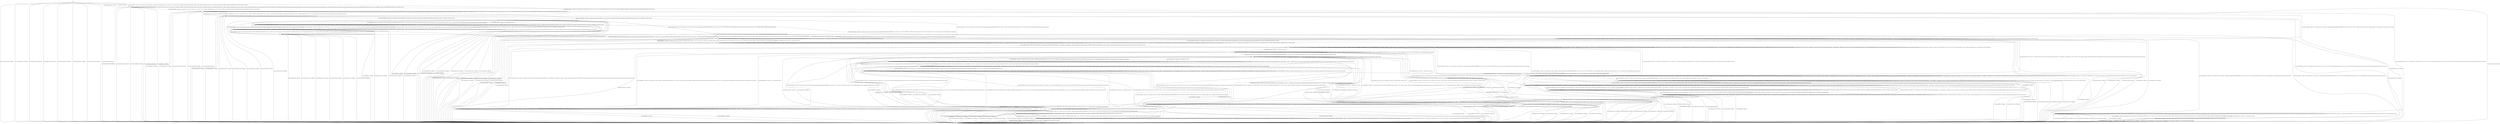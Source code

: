 digraph g {

	s0 [shape="circle" label="s0"];
	s1 [shape="circle" label="s1"];
	s2 [shape="circle" label="s2"];
	s3 [shape="circle" label="s3"];
	s4 [shape="circle" label="s4"];
	s5 [shape="circle" label="s5"];
	s6 [shape="circle" label="s6"];
	s7 [shape="circle" label="s7"];
	s8 [shape="circle" label="s8"];
	s9 [shape="circle" label="s9"];
	s10 [shape="circle" label="s10"];
	s11 [shape="circle" label="s11"];
	s12 [shape="circle" label="s12"];
	s13 [shape="circle" label="s13"];
	s14 [shape="circle" label="s14"];
	s15 [shape="circle" label="s15"];
	s16 [shape="circle" label="s16"];
	s17 [shape="circle" label="s17"];
	s18 [shape="circle" label="s18"];
	s19 [shape="circle" label="s19"];
	s20 [shape="circle" label="s20"];
	s21 [shape="circle" label="s21"];
	s22 [shape="circle" label="s22"];
	s23 [shape="circle" label="s23"];
	s24 [shape="circle" label="s24"];
	s25 [shape="circle" label="s25"];
	s26 [shape="circle" label="s26"];
	s27 [shape="circle" label="s27"];
	s28 [shape="circle" label="s28"];
	s29 [shape="circle" label="s29"];
	s30 [shape="circle" label="s30"];
	s31 [shape="circle" label="s31"];
	s32 [shape="circle" label="s32"];
	s0 -> s2 [label="user1|remote|DeviceControl / NoElement"];
	s0 -> s1 [label="user1|local|AddDevice / Symbol: CLS_0. Operation result: Success. Evidence: 'POST|/appsync/group/dev/manage'; ''error':0,'status':0,'msg':'ok''. Reason: Device management endpoint responses confirm operation success with explicit indicators (status:0, error:0, 'ok' message). Absence of direct 'AddDevice' keywords in payloads doesn't override explicit success markers."];
	s0 -> s2 [label="user1|local|RemoveDevice / NoElement"];
	s0 -> s2 [label="user1|local|DeviceControl / NoElement"];
	s0 -> s3 [label="user1|local|InviteToHome / Symbol: CLS_0. Operation result: Success. Evidence: 'error':0; 'status':0; 'msg':'ok'. Reason: Payload indicators (error:0, status:0, msg:'ok') confirm successful QR code generation at /appsync/group/member/invited/reqqrcode endpoint for invitation request."];
	s0 -> s2 [label="user2|local|DeviceControl / NoElement"];
	s0 -> s2 [label="user2|remote|DeviceControl / NoElement"];
	s0 -> s2 [label="user2|remote|AcceptInvite / NoElement"];
	s0 -> s2 [label="user2|remote|ScanQRCode / NoElement"];
	s0 -> s2 [label="user2|remote|QuitHome / NoElement"];
	s1 -> s1 [label="user1|remote|DeviceControl / Symbol: CLS_-1. Operation result: Success."];
	s1 -> s2 [label="user1|local|AddDevice / NoElement"];
	s1 -> s0 [label="user1|local|RemoveDevice / Symbol: CLS_-1. Operation result: Success."];
	s1 -> s1 [label="user1|local|DeviceControl / Symbol: CLS_0. Operation result: Undetermined. Evidence: 'Bidirectional UDP exchange (2 packets)'; 'pattern analysis'; 'bidirectional UDP flow'; 'UDP payload abstraction (Abs_Len)'. Reason: Bidirectional UDP traffic was observed, but confirmation requires explicit payload indicators of device control success. No status codes, control keywords, or operational context were found in packet contents. Minimal packet exchange (2 packets) provides only connectivity evidence despite bidirectional patterns. While traffic characteristics suggest possible command-response interaction, payloads contain only length markers or abstracted data without error/confirmation semantics, preventing definitive verification of control operation success."];
	s1 -> s11 [label="user1|local|InviteToHome / Symbol: CLS_0. Operation result: Success. Evidence: 'error':0; 'status':0; 'msg':'ok'. Reason: Payload indicators (error:0, status:0, msg:'ok') confirm successful QR code generation at /appsync/group/member/invited/reqqrcode endpoint for invitation request."];
	s1 -> s2 [label="user2|local|DeviceControl / NoElement"];
	s1 -> s2 [label="user2|remote|DeviceControl / NoElement"];
	s1 -> s2 [label="user2|remote|AcceptInvite / NoElement"];
	s1 -> s2 [label="user2|remote|ScanQRCode / NoElement"];
	s1 -> s2 [label="user2|remote|QuitHome / NoElement"];
	s2 -> s2 [label="user1|remote|DeviceControl / NoElement"];
	s2 -> s2 [label="user1|local|AddDevice / NoElement"];
	s2 -> s2 [label="user1|local|RemoveDevice / NoElement"];
	s2 -> s2 [label="user1|local|DeviceControl / NoElement"];
	s2 -> s2 [label="user1|local|InviteToHome / NoElement"];
	s2 -> s2 [label="user2|local|DeviceControl / NoElement"];
	s2 -> s2 [label="user2|remote|DeviceControl / NoElement"];
	s2 -> s2 [label="user2|remote|AcceptInvite / NoElement"];
	s2 -> s2 [label="user2|remote|ScanQRCode / NoElement"];
	s2 -> s2 [label="user2|remote|QuitHome / NoElement"];
	s3 -> s2 [label="user1|remote|DeviceControl / NoElement"];
	s3 -> s11 [label="user1|local|AddDevice / Symbol: CLS_0. Operation result: Success. Evidence: 'POST|/appsync/group/dev/manage'; ''error':0,'status':0,'msg':'ok''. Reason: Device management endpoint responses confirm operation success with explicit indicators (status:0, error:0, 'ok' message). Absence of direct 'AddDevice' keywords in payloads doesn't override explicit success markers."];
	s3 -> s2 [label="user1|local|RemoveDevice / NoElement"];
	s3 -> s2 [label="user1|local|DeviceControl / NoElement"];
	s3 -> s3 [label="user1|local|InviteToHome / Symbol: CLS_0. Operation result: Success. Evidence: 'error':0; 'status':0; 'msg':'ok'. Reason: Payload indicators (error:0, status:0, msg:'ok') confirm successful QR code generation at /appsync/group/member/invited/reqqrcode endpoint for invitation request."];
	s3 -> s2 [label="user2|local|DeviceControl / NoElement"];
	s3 -> s2 [label="user2|remote|DeviceControl / NoElement"];
	s3 -> s2 [label="user2|remote|AcceptInvite / NoElement"];
	s3 -> s4 [label="user2|remote|ScanQRCode / Symbol: CLS_0. Operation result: Success. Evidence: 'error':0,'status':0,'msg':'ok'. Reason: Consistent success confirmation through HTTP 200-equivalent status codes (0) with explicit 'ok' message in payload."];
	s3 -> s2 [label="user2|remote|QuitHome / NoElement"];
	s4 -> s2 [label="user1|remote|DeviceControl / NoElement"];
	s4 -> s10 [label="user1|local|AddDevice / Symbol: CLS_0. Operation result: Success. Evidence: 'POST|/appsync/group/dev/manage'; ''error':0,'status':0,'msg':'ok''. Reason: Device management endpoint responses confirm operation success with explicit indicators (status:0, error:0, 'ok' message). Absence of direct 'AddDevice' keywords in payloads doesn't override explicit success markers."];
	s4 -> s2 [label="user1|local|RemoveDevice / NoElement"];
	s4 -> s2 [label="user1|local|DeviceControl / NoElement"];
	s4 -> s14 [label="user1|local|InviteToHome / Symbol: CLS_0. Operation result: Success. Evidence: 'error':0; 'status':0; 'msg':'ok'. Reason: Payload indicators (error:0, status:0, msg:'ok') confirm successful QR code generation at /appsync/group/member/invited/reqqrcode endpoint for invitation request."];
	s4 -> s2 [label="user2|local|DeviceControl / NoElement"];
	s4 -> s2 [label="user2|remote|DeviceControl / NoElement"];
	s4 -> s5 [label="user2|remote|AcceptInvite / Symbol: CLS_0. Operation result: Success. Evidence: '/appsync/group/member/invited/joinfamily|||||FPSPER{'error':0,'status':0,'msg':'ok'}'. Reason: HTTP POST to invitation acceptance endpoint with explicit success indicators (status:0, error:0, 'ok' message) confirms successful family group join operation."];
	s4 -> s4 [label="user2|remote|ScanQRCode / Symbol: CLS_0. Operation result: Success. Evidence: 'error':0,'status':0,'msg':'ok'. Reason: Consistent success confirmation through HTTP 200-equivalent status codes (0) with explicit 'ok' message in payload."];
	s4 -> s2 [label="user2|remote|QuitHome / NoElement"];
	s5 -> s2 [label="user1|remote|DeviceControl / NoElement"];
	s5 -> s8 [label="user1|local|AddDevice / Symbol: CLS_0. Operation result: Success. Evidence: 'POST|/appsync/group/dev/manage'; ''error':0,'status':0,'msg':'ok''. Reason: Device management endpoint responses confirm operation success with explicit indicators (status:0, error:0, 'ok' message). Absence of direct 'AddDevice' keywords in payloads doesn't override explicit success markers."];
	s5 -> s2 [label="user1|local|RemoveDevice / NoElement"];
	s5 -> s2 [label="user1|local|DeviceControl / NoElement"];
	s5 -> s6 [label="user1|local|InviteToHome / Symbol: CLS_1. Operation result: Success. Evidence: 'error':0; 'status':0; 'msg':'ok'. Reason: Identical payload success indicators (error:0, status:0, msg:'ok') demonstrate consistent operational success at invite QR code endpoint despite parametric variations."];
	s5 -> s2 [label="user2|local|DeviceControl / NoElement"];
	s5 -> s2 [label="user2|remote|DeviceControl / NoElement"];
	s5 -> s2 [label="user2|remote|AcceptInvite / NoElement"];
	s5 -> s5 [label="user2|remote|ScanQRCode / Symbol: CLS_1. Operation result: Failed. Evidence: 'error':-2010,'status':-2010. Reason: System-specific authentication failure indicated by negative error code -2010 in payload response."];
	s5 -> s9 [label="user2|remote|QuitHome / Symbol: CLS_0. Operation result: Success. Evidence: '/appsync/group/member/quitfamily|||||FPSPER{'error':0,'status':0,'msg':'ok'}'. Reason: HTTP 200 equivalent (status:0) with 'ok' message confirms successful quitfamily operation through appsync endpoint."];
	s6 -> s2 [label="user1|remote|DeviceControl / NoElement"];
	s6 -> s7 [label="user1|local|AddDevice / Symbol: CLS_0. Operation result: Success. Evidence: 'POST|/appsync/group/dev/manage'; ''error':0,'status':0,'msg':'ok''. Reason: Device management endpoint responses confirm operation success with explicit indicators (status:0, error:0, 'ok' message). Absence of direct 'AddDevice' keywords in payloads doesn't override explicit success markers."];
	s6 -> s2 [label="user1|local|RemoveDevice / NoElement"];
	s6 -> s2 [label="user1|local|DeviceControl / NoElement"];
	s6 -> s6 [label="user1|local|InviteToHome / Symbol: CLS_1. Operation result: Success. Evidence: 'error':0; 'status':0; 'msg':'ok'. Reason: Identical payload success indicators (error:0, status:0, msg:'ok') demonstrate consistent operational success at invite QR code endpoint despite parametric variations."];
	s6 -> s2 [label="user2|local|DeviceControl / NoElement"];
	s6 -> s2 [label="user2|remote|DeviceControl / NoElement"];
	s6 -> s2 [label="user2|remote|AcceptInvite / NoElement"];
	s6 -> s6 [label="user2|remote|ScanQRCode / Symbol: CLS_2. Operation result: Failed. Evidence: 'error':-2011,'status':-2011. Reason: Sequential error code -2011 confirms credential expiration or invalid permissions for QR code operation."];
	s6 -> s3 [label="user2|remote|QuitHome / Symbol: CLS_0. Operation result: Success. Evidence: '/appsync/group/member/quitfamily|||||FPSPER{'error':0,'status':0,'msg':'ok'}'. Reason: HTTP 200 equivalent (status:0) with 'ok' message confirms successful quitfamily operation through appsync endpoint."];
	s7 -> s7 [label="user1|remote|DeviceControl / Symbol: CLS_-1. Operation result: Success."];
	s7 -> s2 [label="user1|local|AddDevice / NoElement"];
	s7 -> s6 [label="user1|local|RemoveDevice / Symbol: CLS_-1. Operation result: Success."];
	s7 -> s7 [label="user1|local|DeviceControl / Symbol: CLS_0. Operation result: Undetermined. Evidence: 'Bidirectional UDP exchange (2 packets)'; 'pattern analysis'; 'bidirectional UDP flow'; 'UDP payload abstraction (Abs_Len)'. Reason: Bidirectional UDP traffic was observed, but confirmation requires explicit payload indicators of device control success. No status codes, control keywords, or operational context were found in packet contents. Minimal packet exchange (2 packets) provides only connectivity evidence despite bidirectional patterns. While traffic characteristics suggest possible command-response interaction, payloads contain only length markers or abstracted data without error/confirmation semantics, preventing definitive verification of control operation success."];
	s7 -> s7 [label="user1|local|InviteToHome / Symbol: CLS_1. Operation result: Success. Evidence: 'error':0; 'status':0; 'msg':'ok'. Reason: Identical payload success indicators (error:0, status:0, msg:'ok') demonstrate consistent operational success at invite QR code endpoint despite parametric variations."];
	s7 -> s7 [label="user2|local|DeviceControl / Symbol: CLS_0. Operation result: Success. Evidence: 'sustained bidirectional traffic'; 'UDP exchange between device_0 and user2_local'; 'Bidirectional UDP flow (device_0 ↔ user2_local)'. Reason: Sustained bidirectional UDP traffic between device_0 and user2_local without termination signals or error indicators, with complementary event response headers confirming protocol-level command execution."];
	s7 -> s15 [label="user2|remote|DeviceControl / Symbol: CLS_1. Operation result: Success. Evidence: 'POST /device/control/v2/sdkcontrol' + 'name':'Response' + alternating 'pwr' values (0/1). Reason: Control endpoint responses with HTTP POST method and alternating power state values confirm command acceptance through payload patterns, despite encrypted content obscuring full transaction details."];
	s7 -> s2 [label="user2|remote|AcceptInvite / NoElement"];
	s7 -> s7 [label="user2|remote|ScanQRCode / Symbol: CLS_2. Operation result: Failed. Evidence: 'error':-2011,'status':-2011. Reason: Sequential error code -2011 confirms credential expiration or invalid permissions for QR code operation."];
	s7 -> s11 [label="user2|remote|QuitHome / Symbol: CLS_1. Operation result: Success. Evidence: '/appsync/group/member/quitfamily|||||FPSPER{'error':0,'status':0,'msg':'ok'}'. Reason: Core API response (status=0, error=0) validates quitfamily success, independent of subsequent device state changes."];
	s8 -> s8 [label="user1|remote|DeviceControl / Symbol: CLS_-1. Operation result: Success."];
	s8 -> s2 [label="user1|local|AddDevice / NoElement"];
	s8 -> s5 [label="user1|local|RemoveDevice / Symbol: CLS_-1. Operation result: Success."];
	s8 -> s8 [label="user1|local|DeviceControl / Symbol: CLS_0. Operation result: Undetermined. Evidence: 'Bidirectional UDP exchange (2 packets)'; 'pattern analysis'; 'bidirectional UDP flow'; 'UDP payload abstraction (Abs_Len)'. Reason: Bidirectional UDP traffic was observed, but confirmation requires explicit payload indicators of device control success. No status codes, control keywords, or operational context were found in packet contents. Minimal packet exchange (2 packets) provides only connectivity evidence despite bidirectional patterns. While traffic characteristics suggest possible command-response interaction, payloads contain only length markers or abstracted data without error/confirmation semantics, preventing definitive verification of control operation success."];
	s8 -> s7 [label="user1|local|InviteToHome / Symbol: CLS_1. Operation result: Success. Evidence: 'error':0; 'status':0; 'msg':'ok'. Reason: Identical payload success indicators (error:0, status:0, msg:'ok') demonstrate consistent operational success at invite QR code endpoint despite parametric variations."];
	s8 -> s8 [label="user2|local|DeviceControl / Symbol: CLS_0. Operation result: Success. Evidence: 'sustained bidirectional traffic'; 'UDP exchange between device_0 and user2_local'; 'Bidirectional UDP flow (device_0 ↔ user2_local)'. Reason: Sustained bidirectional UDP traffic between device_0 and user2_local without termination signals or error indicators, with complementary event response headers confirming protocol-level command execution."];
	s8 -> s30 [label="user2|remote|DeviceControl / Symbol: CLS_1. Operation result: Success. Evidence: 'POST /device/control/v2/sdkcontrol' + 'name':'Response' + alternating 'pwr' values (0/1). Reason: Control endpoint responses with HTTP POST method and alternating power state values confirm command acceptance through payload patterns, despite encrypted content obscuring full transaction details."];
	s8 -> s2 [label="user2|remote|AcceptInvite / NoElement"];
	s8 -> s8 [label="user2|remote|ScanQRCode / Symbol: CLS_1. Operation result: Failed. Evidence: 'error':-2010,'status':-2010. Reason: System-specific authentication failure indicated by negative error code -2010 in payload response."];
	s8 -> s12 [label="user2|remote|QuitHome / Symbol: CLS_1. Operation result: Success. Evidence: '/appsync/group/member/quitfamily|||||FPSPER{'error':0,'status':0,'msg':'ok'}'. Reason: Core API response (status=0, error=0) validates quitfamily success, independent of subsequent device state changes."];
	s9 -> s2 [label="user1|remote|DeviceControl / NoElement"];
	s9 -> s12 [label="user1|local|AddDevice / Symbol: CLS_0. Operation result: Success. Evidence: 'POST|/appsync/group/dev/manage'; ''error':0,'status':0,'msg':'ok''. Reason: Device management endpoint responses confirm operation success with explicit indicators (status:0, error:0, 'ok' message). Absence of direct 'AddDevice' keywords in payloads doesn't override explicit success markers."];
	s9 -> s2 [label="user1|local|RemoveDevice / NoElement"];
	s9 -> s2 [label="user1|local|DeviceControl / NoElement"];
	s9 -> s3 [label="user1|local|InviteToHome / Symbol: CLS_0. Operation result: Success. Evidence: 'error':0; 'status':0; 'msg':'ok'. Reason: Payload indicators (error:0, status:0, msg:'ok') confirm successful QR code generation at /appsync/group/member/invited/reqqrcode endpoint for invitation request."];
	s9 -> s2 [label="user2|local|DeviceControl / NoElement"];
	s9 -> s2 [label="user2|remote|DeviceControl / NoElement"];
	s9 -> s2 [label="user2|remote|AcceptInvite / NoElement"];
	s9 -> s9 [label="user2|remote|ScanQRCode / Symbol: CLS_1. Operation result: Failed. Evidence: 'error':-2010,'status':-2010. Reason: System-specific authentication failure indicated by negative error code -2010 in payload response."];
	s9 -> s2 [label="user2|remote|QuitHome / NoElement"];
	s10 -> s10 [label="user1|remote|DeviceControl / Symbol: CLS_-1. Operation result: Success."];
	s10 -> s2 [label="user1|local|AddDevice / NoElement"];
	s10 -> s4 [label="user1|local|RemoveDevice / Symbol: CLS_-1. Operation result: Success."];
	s10 -> s10 [label="user1|local|DeviceControl / Symbol: CLS_0. Operation result: Undetermined. Evidence: 'Bidirectional UDP exchange (2 packets)'; 'pattern analysis'; 'bidirectional UDP flow'; 'UDP payload abstraction (Abs_Len)'. Reason: Bidirectional UDP traffic was observed, but confirmation requires explicit payload indicators of device control success. No status codes, control keywords, or operational context were found in packet contents. Minimal packet exchange (2 packets) provides only connectivity evidence despite bidirectional patterns. While traffic characteristics suggest possible command-response interaction, payloads contain only length markers or abstracted data without error/confirmation semantics, preventing definitive verification of control operation success."];
	s10 -> s13 [label="user1|local|InviteToHome / Symbol: CLS_0. Operation result: Success. Evidence: 'error':0; 'status':0; 'msg':'ok'. Reason: Payload indicators (error:0, status:0, msg:'ok') confirm successful QR code generation at /appsync/group/member/invited/reqqrcode endpoint for invitation request."];
	s10 -> s2 [label="user2|local|DeviceControl / NoElement"];
	s10 -> s2 [label="user2|remote|DeviceControl / NoElement"];
	s10 -> s8 [label="user2|remote|AcceptInvite / Symbol: CLS_0. Operation result: Success. Evidence: '/appsync/group/member/invited/joinfamily|||||FPSPER{'error':0,'status':0,'msg':'ok'}'. Reason: HTTP POST to invitation acceptance endpoint with explicit success indicators (status:0, error:0, 'ok' message) confirms successful family group join operation."];
	s10 -> s10 [label="user2|remote|ScanQRCode / Symbol: CLS_0. Operation result: Success. Evidence: 'error':0,'status':0,'msg':'ok'. Reason: Consistent success confirmation through HTTP 200-equivalent status codes (0) with explicit 'ok' message in payload."];
	s10 -> s2 [label="user2|remote|QuitHome / NoElement"];
	s11 -> s11 [label="user1|remote|DeviceControl / Symbol: CLS_-1. Operation result: Success."];
	s11 -> s2 [label="user1|local|AddDevice / NoElement"];
	s11 -> s3 [label="user1|local|RemoveDevice / Symbol: CLS_-1. Operation result: Success."];
	s11 -> s11 [label="user1|local|DeviceControl / Symbol: CLS_0. Operation result: Undetermined. Evidence: 'Bidirectional UDP exchange (2 packets)'; 'pattern analysis'; 'bidirectional UDP flow'; 'UDP payload abstraction (Abs_Len)'. Reason: Bidirectional UDP traffic was observed, but confirmation requires explicit payload indicators of device control success. No status codes, control keywords, or operational context were found in packet contents. Minimal packet exchange (2 packets) provides only connectivity evidence despite bidirectional patterns. While traffic characteristics suggest possible command-response interaction, payloads contain only length markers or abstracted data without error/confirmation semantics, preventing definitive verification of control operation success."];
	s11 -> s11 [label="user1|local|InviteToHome / Symbol: CLS_0. Operation result: Success. Evidence: 'error':0; 'status':0; 'msg':'ok'. Reason: Payload indicators (error:0, status:0, msg:'ok') confirm successful QR code generation at /appsync/group/member/invited/reqqrcode endpoint for invitation request."];
	s11 -> s2 [label="user2|local|DeviceControl / NoElement"];
	s11 -> s2 [label="user2|remote|DeviceControl / NoElement"];
	s11 -> s2 [label="user2|remote|AcceptInvite / NoElement"];
	s11 -> s10 [label="user2|remote|ScanQRCode / Symbol: CLS_0. Operation result: Success. Evidence: 'error':0,'status':0,'msg':'ok'. Reason: Consistent success confirmation through HTTP 200-equivalent status codes (0) with explicit 'ok' message in payload."];
	s11 -> s2 [label="user2|remote|QuitHome / NoElement"];
	s12 -> s12 [label="user1|remote|DeviceControl / Symbol: CLS_-1. Operation result: Success."];
	s12 -> s2 [label="user1|local|AddDevice / NoElement"];
	s12 -> s9 [label="user1|local|RemoveDevice / Symbol: CLS_-1. Operation result: Success."];
	s12 -> s12 [label="user1|local|DeviceControl / Symbol: CLS_0. Operation result: Undetermined. Evidence: 'Bidirectional UDP exchange (2 packets)'; 'pattern analysis'; 'bidirectional UDP flow'; 'UDP payload abstraction (Abs_Len)'. Reason: Bidirectional UDP traffic was observed, but confirmation requires explicit payload indicators of device control success. No status codes, control keywords, or operational context were found in packet contents. Minimal packet exchange (2 packets) provides only connectivity evidence despite bidirectional patterns. While traffic characteristics suggest possible command-response interaction, payloads contain only length markers or abstracted data without error/confirmation semantics, preventing definitive verification of control operation success."];
	s12 -> s11 [label="user1|local|InviteToHome / Symbol: CLS_0. Operation result: Success. Evidence: 'error':0; 'status':0; 'msg':'ok'. Reason: Payload indicators (error:0, status:0, msg:'ok') confirm successful QR code generation at /appsync/group/member/invited/reqqrcode endpoint for invitation request."];
	s12 -> s2 [label="user2|local|DeviceControl / NoElement"];
	s12 -> s2 [label="user2|remote|DeviceControl / NoElement"];
	s12 -> s2 [label="user2|remote|AcceptInvite / NoElement"];
	s12 -> s12 [label="user2|remote|ScanQRCode / Symbol: CLS_1. Operation result: Failed. Evidence: 'error':-2010,'status':-2010. Reason: System-specific authentication failure indicated by negative error code -2010 in payload response."];
	s12 -> s2 [label="user2|remote|QuitHome / NoElement"];
	s13 -> s13 [label="user1|remote|DeviceControl / Symbol: CLS_-1. Operation result: Success."];
	s13 -> s2 [label="user1|local|AddDevice / NoElement"];
	s13 -> s14 [label="user1|local|RemoveDevice / Symbol: CLS_-1. Operation result: Success."];
	s13 -> s13 [label="user1|local|DeviceControl / Symbol: CLS_0. Operation result: Undetermined. Evidence: 'Bidirectional UDP exchange (2 packets)'; 'pattern analysis'; 'bidirectional UDP flow'; 'UDP payload abstraction (Abs_Len)'. Reason: Bidirectional UDP traffic was observed, but confirmation requires explicit payload indicators of device control success. No status codes, control keywords, or operational context were found in packet contents. Minimal packet exchange (2 packets) provides only connectivity evidence despite bidirectional patterns. While traffic characteristics suggest possible command-response interaction, payloads contain only length markers or abstracted data without error/confirmation semantics, preventing definitive verification of control operation success."];
	s13 -> s13 [label="user1|local|InviteToHome / Symbol: CLS_0. Operation result: Success. Evidence: 'error':0; 'status':0; 'msg':'ok'. Reason: Payload indicators (error:0, status:0, msg:'ok') confirm successful QR code generation at /appsync/group/member/invited/reqqrcode endpoint for invitation request."];
	s13 -> s2 [label="user2|local|DeviceControl / NoElement"];
	s13 -> s2 [label="user2|remote|DeviceControl / NoElement"];
	s13 -> s7 [label="user2|remote|AcceptInvite / Symbol: CLS_0. Operation result: Success. Evidence: '/appsync/group/member/invited/joinfamily|||||FPSPER{'error':0,'status':0,'msg':'ok'}'. Reason: HTTP POST to invitation acceptance endpoint with explicit success indicators (status:0, error:0, 'ok' message) confirms successful family group join operation."];
	s13 -> s10 [label="user2|remote|ScanQRCode / Symbol: CLS_0. Operation result: Success. Evidence: 'error':0,'status':0,'msg':'ok'. Reason: Consistent success confirmation through HTTP 200-equivalent status codes (0) with explicit 'ok' message in payload."];
	s13 -> s2 [label="user2|remote|QuitHome / NoElement"];
	s14 -> s2 [label="user1|remote|DeviceControl / NoElement"];
	s14 -> s13 [label="user1|local|AddDevice / Symbol: CLS_0. Operation result: Success. Evidence: 'POST|/appsync/group/dev/manage'; ''error':0,'status':0,'msg':'ok''. Reason: Device management endpoint responses confirm operation success with explicit indicators (status:0, error:0, 'ok' message). Absence of direct 'AddDevice' keywords in payloads doesn't override explicit success markers."];
	s14 -> s2 [label="user1|local|RemoveDevice / NoElement"];
	s14 -> s2 [label="user1|local|DeviceControl / NoElement"];
	s14 -> s14 [label="user1|local|InviteToHome / Symbol: CLS_0. Operation result: Success. Evidence: 'error':0; 'status':0; 'msg':'ok'. Reason: Payload indicators (error:0, status:0, msg:'ok') confirm successful QR code generation at /appsync/group/member/invited/reqqrcode endpoint for invitation request."];
	s14 -> s2 [label="user2|local|DeviceControl / NoElement"];
	s14 -> s2 [label="user2|remote|DeviceControl / NoElement"];
	s14 -> s6 [label="user2|remote|AcceptInvite / Symbol: CLS_0. Operation result: Success. Evidence: '/appsync/group/member/invited/joinfamily|||||FPSPER{'error':0,'status':0,'msg':'ok'}'. Reason: HTTP POST to invitation acceptance endpoint with explicit success indicators (status:0, error:0, 'ok' message) confirms successful family group join operation."];
	s14 -> s4 [label="user2|remote|ScanQRCode / Symbol: CLS_0. Operation result: Success. Evidence: 'error':0,'status':0,'msg':'ok'. Reason: Consistent success confirmation through HTTP 200-equivalent status codes (0) with explicit 'ok' message in payload."];
	s14 -> s2 [label="user2|remote|QuitHome / NoElement"];
	s15 -> s15 [label="user1|remote|DeviceControl / Symbol: CLS_-1. Operation result: Success."];
	s15 -> s2 [label="user1|local|AddDevice / NoElement"];
	s15 -> s16 [label="user1|local|RemoveDevice / Symbol: CLS_-1. Operation result: Success."];
	s15 -> s15 [label="user1|local|DeviceControl / Symbol: CLS_0. Operation result: Undetermined. Evidence: 'Bidirectional UDP exchange (2 packets)'; 'pattern analysis'; 'bidirectional UDP flow'; 'UDP payload abstraction (Abs_Len)'. Reason: Bidirectional UDP traffic was observed, but confirmation requires explicit payload indicators of device control success. No status codes, control keywords, or operational context were found in packet contents. Minimal packet exchange (2 packets) provides only connectivity evidence despite bidirectional patterns. While traffic characteristics suggest possible command-response interaction, payloads contain only length markers or abstracted data without error/confirmation semantics, preventing definitive verification of control operation success."];
	s15 -> s15 [label="user1|local|InviteToHome / Symbol: CLS_1. Operation result: Success. Evidence: 'error':0; 'status':0; 'msg':'ok'. Reason: Identical payload success indicators (error:0, status:0, msg:'ok') demonstrate consistent operational success at invite QR code endpoint despite parametric variations."];
	s15 -> s15 [label="user2|local|DeviceControl / Symbol: CLS_0. Operation result: Success. Evidence: 'sustained bidirectional traffic'; 'UDP exchange between device_0 and user2_local'; 'Bidirectional UDP flow (device_0 ↔ user2_local)'. Reason: Sustained bidirectional UDP traffic between device_0 and user2_local without termination signals or error indicators, with complementary event response headers confirming protocol-level command execution."];
	s15 -> s15 [label="user2|remote|DeviceControl / Symbol: CLS_1. Operation result: Success. Evidence: 'POST /device/control/v2/sdkcontrol' + 'name':'Response' + alternating 'pwr' values (0/1). Reason: Control endpoint responses with HTTP POST method and alternating power state values confirm command acceptance through payload patterns, despite encrypted content obscuring full transaction details."];
	s15 -> s2 [label="user2|remote|AcceptInvite / NoElement"];
	s15 -> s15 [label="user2|remote|ScanQRCode / Symbol: CLS_2. Operation result: Failed. Evidence: 'error':-2011,'status':-2011. Reason: Sequential error code -2011 confirms credential expiration or invalid permissions for QR code operation."];
	s15 -> s19 [label="user2|remote|QuitHome / Symbol: CLS_1. Operation result: Success. Evidence: '/appsync/group/member/quitfamily|||||FPSPER{'error':0,'status':0,'msg':'ok'}'. Reason: Core API response (status=0, error=0) validates quitfamily success, independent of subsequent device state changes."];
	s16 -> s2 [label="user1|remote|DeviceControl / NoElement"];
	s16 -> s32 [label="user1|local|AddDevice / Symbol: CLS_0. Operation result: Success. Evidence: 'POST|/appsync/group/dev/manage'; ''error':0,'status':0,'msg':'ok''. Reason: Device management endpoint responses confirm operation success with explicit indicators (status:0, error:0, 'ok' message). Absence of direct 'AddDevice' keywords in payloads doesn't override explicit success markers."];
	s16 -> s2 [label="user1|local|RemoveDevice / NoElement"];
	s16 -> s2 [label="user1|local|DeviceControl / NoElement"];
	s16 -> s16 [label="user1|local|InviteToHome / Symbol: CLS_1. Operation result: Success. Evidence: 'error':0; 'status':0; 'msg':'ok'. Reason: Identical payload success indicators (error:0, status:0, msg:'ok') demonstrate consistent operational success at invite QR code endpoint despite parametric variations."];
	s16 -> s2 [label="user2|local|DeviceControl / NoElement"];
	s16 -> s16 [label="user2|remote|DeviceControl / Symbol: CLS_NoResponse. Operation result: Failed. Reason: response is empty"];
	s16 -> s2 [label="user2|remote|AcceptInvite / NoElement"];
	s16 -> s16 [label="user2|remote|ScanQRCode / Symbol: CLS_2. Operation result: Failed. Evidence: 'error':-2011,'status':-2011. Reason: Sequential error code -2011 confirms credential expiration or invalid permissions for QR code operation."];
	s16 -> s17 [label="user2|remote|QuitHome / Symbol: CLS_0. Operation result: Success. Evidence: '/appsync/group/member/quitfamily|||||FPSPER{'error':0,'status':0,'msg':'ok'}'. Reason: HTTP 200 equivalent (status:0) with 'ok' message confirms successful quitfamily operation through appsync endpoint."];
	s17 -> s2 [label="user1|remote|DeviceControl / NoElement"];
	s17 -> s18 [label="user1|local|AddDevice / Symbol: CLS_0. Operation result: Success. Evidence: 'POST|/appsync/group/dev/manage'; ''error':0,'status':0,'msg':'ok''. Reason: Device management endpoint responses confirm operation success with explicit indicators (status:0, error:0, 'ok' message). Absence of direct 'AddDevice' keywords in payloads doesn't override explicit success markers."];
	s17 -> s2 [label="user1|local|RemoveDevice / NoElement"];
	s17 -> s2 [label="user1|local|DeviceControl / NoElement"];
	s17 -> s17 [label="user1|local|InviteToHome / Symbol: CLS_0. Operation result: Success. Evidence: 'error':0; 'status':0; 'msg':'ok'. Reason: Payload indicators (error:0, status:0, msg:'ok') confirm successful QR code generation at /appsync/group/member/invited/reqqrcode endpoint for invitation request."];
	s17 -> s2 [label="user2|local|DeviceControl / NoElement"];
	s17 -> s17 [label="user2|remote|DeviceControl / Symbol: CLS_NoResponse. Operation result: Failed. Reason: response is empty"];
	s17 -> s2 [label="user2|remote|AcceptInvite / NoElement"];
	s17 -> s22 [label="user2|remote|ScanQRCode / Symbol: CLS_0. Operation result: Success. Evidence: 'error':0,'status':0,'msg':'ok'. Reason: Consistent success confirmation through HTTP 200-equivalent status codes (0) with explicit 'ok' message in payload."];
	s17 -> s2 [label="user2|remote|QuitHome / NoElement"];
	s18 -> s18 [label="user1|remote|DeviceControl / Symbol: CLS_-1. Operation result: Success."];
	s18 -> s2 [label="user1|local|AddDevice / NoElement"];
	s18 -> s17 [label="user1|local|RemoveDevice / Symbol: CLS_-1. Operation result: Success."];
	s18 -> s18 [label="user1|local|DeviceControl / Symbol: CLS_0. Operation result: Undetermined. Evidence: 'Bidirectional UDP exchange (2 packets)'; 'pattern analysis'; 'bidirectional UDP flow'; 'UDP payload abstraction (Abs_Len)'. Reason: Bidirectional UDP traffic was observed, but confirmation requires explicit payload indicators of device control success. No status codes, control keywords, or operational context were found in packet contents. Minimal packet exchange (2 packets) provides only connectivity evidence despite bidirectional patterns. While traffic characteristics suggest possible command-response interaction, payloads contain only length markers or abstracted data without error/confirmation semantics, preventing definitive verification of control operation success."];
	s18 -> s18 [label="user1|local|InviteToHome / Symbol: CLS_0. Operation result: Success. Evidence: 'error':0; 'status':0; 'msg':'ok'. Reason: Payload indicators (error:0, status:0, msg:'ok') confirm successful QR code generation at /appsync/group/member/invited/reqqrcode endpoint for invitation request."];
	s18 -> s2 [label="user2|local|DeviceControl / NoElement"];
	s18 -> s18 [label="user2|remote|DeviceControl / Symbol: CLS_3. Operation result: Failed. Evidence: 'name':'ErrorResponse' + 'status:-7' + 'message':'device reset, please rebind'. Reason: Explicit error response with negative status code (-7) and device reset notification confirms critical authentication failure requiring reinitialization."];
	s18 -> s2 [label="user2|remote|AcceptInvite / NoElement"];
	s18 -> s21 [label="user2|remote|ScanQRCode / Symbol: CLS_0. Operation result: Success. Evidence: 'error':0,'status':0,'msg':'ok'. Reason: Consistent success confirmation through HTTP 200-equivalent status codes (0) with explicit 'ok' message in payload."];
	s18 -> s2 [label="user2|remote|QuitHome / NoElement"];
	s19 -> s19 [label="user1|remote|DeviceControl / Symbol: CLS_-1. Operation result: Success."];
	s19 -> s2 [label="user1|local|AddDevice / NoElement"];
	s19 -> s17 [label="user1|local|RemoveDevice / Symbol: CLS_-1. Operation result: Success."];
	s19 -> s19 [label="user1|local|DeviceControl / Symbol: CLS_0. Operation result: Undetermined. Evidence: 'Bidirectional UDP exchange (2 packets)'; 'pattern analysis'; 'bidirectional UDP flow'; 'UDP payload abstraction (Abs_Len)'. Reason: Bidirectional UDP traffic was observed, but confirmation requires explicit payload indicators of device control success. No status codes, control keywords, or operational context were found in packet contents. Minimal packet exchange (2 packets) provides only connectivity evidence despite bidirectional patterns. While traffic characteristics suggest possible command-response interaction, payloads contain only length markers or abstracted data without error/confirmation semantics, preventing definitive verification of control operation success."];
	s19 -> s19 [label="user1|local|InviteToHome / Symbol: CLS_0. Operation result: Success. Evidence: 'error':0; 'status':0; 'msg':'ok'. Reason: Payload indicators (error:0, status:0, msg:'ok') confirm successful QR code generation at /appsync/group/member/invited/reqqrcode endpoint for invitation request."];
	s19 -> s2 [label="user2|local|DeviceControl / NoElement"];
	s19 -> s19 [label="user2|remote|DeviceControl / Symbol: CLS_1. Operation result: Success. Evidence: 'POST /device/control/v2/sdkcontrol' + 'name':'Response' + alternating 'pwr' values (0/1). Reason: Control endpoint responses with HTTP POST method and alternating power state values confirm command acceptance through payload patterns, despite encrypted content obscuring full transaction details."];
	s19 -> s2 [label="user2|remote|AcceptInvite / NoElement"];
	s19 -> s20 [label="user2|remote|ScanQRCode / Symbol: CLS_0. Operation result: Success. Evidence: 'error':0,'status':0,'msg':'ok'. Reason: Consistent success confirmation through HTTP 200-equivalent status codes (0) with explicit 'ok' message in payload."];
	s19 -> s2 [label="user2|remote|QuitHome / NoElement"];
	s20 -> s20 [label="user1|remote|DeviceControl / Symbol: CLS_-1. Operation result: Success."];
	s20 -> s2 [label="user1|local|AddDevice / NoElement"];
	s20 -> s22 [label="user1|local|RemoveDevice / Symbol: CLS_-1. Operation result: Success."];
	s20 -> s20 [label="user1|local|DeviceControl / Symbol: CLS_0. Operation result: Undetermined. Evidence: 'Bidirectional UDP exchange (2 packets)'; 'pattern analysis'; 'bidirectional UDP flow'; 'UDP payload abstraction (Abs_Len)'. Reason: Bidirectional UDP traffic was observed, but confirmation requires explicit payload indicators of device control success. No status codes, control keywords, or operational context were found in packet contents. Minimal packet exchange (2 packets) provides only connectivity evidence despite bidirectional patterns. While traffic characteristics suggest possible command-response interaction, payloads contain only length markers or abstracted data without error/confirmation semantics, preventing definitive verification of control operation success."];
	s20 -> s25 [label="user1|local|InviteToHome / Symbol: CLS_0. Operation result: Success. Evidence: 'error':0; 'status':0; 'msg':'ok'. Reason: Payload indicators (error:0, status:0, msg:'ok') confirm successful QR code generation at /appsync/group/member/invited/reqqrcode endpoint for invitation request."];
	s20 -> s2 [label="user2|local|DeviceControl / NoElement"];
	s20 -> s19 [label="user2|remote|DeviceControl / Symbol: CLS_1. Operation result: Success. Evidence: 'POST /device/control/v2/sdkcontrol' + 'name':'Response' + alternating 'pwr' values (0/1). Reason: Control endpoint responses with HTTP POST method and alternating power state values confirm command acceptance through payload patterns, despite encrypted content obscuring full transaction details."];
	s20 -> s30 [label="user2|remote|AcceptInvite / Symbol: CLS_0. Operation result: Success. Evidence: '/appsync/group/member/invited/joinfamily|||||FPSPER{'error':0,'status':0,'msg':'ok'}'. Reason: HTTP POST to invitation acceptance endpoint with explicit success indicators (status:0, error:0, 'ok' message) confirms successful family group join operation."];
	s20 -> s20 [label="user2|remote|ScanQRCode / Symbol: CLS_0. Operation result: Success. Evidence: 'error':0,'status':0,'msg':'ok'. Reason: Consistent success confirmation through HTTP 200-equivalent status codes (0) with explicit 'ok' message in payload."];
	s20 -> s2 [label="user2|remote|QuitHome / NoElement"];
	s21 -> s21 [label="user1|remote|DeviceControl / Symbol: CLS_-1. Operation result: Success."];
	s21 -> s2 [label="user1|local|AddDevice / NoElement"];
	s21 -> s22 [label="user1|local|RemoveDevice / Symbol: CLS_-1. Operation result: Success."];
	s21 -> s21 [label="user1|local|DeviceControl / Symbol: CLS_0. Operation result: Undetermined. Evidence: 'Bidirectional UDP exchange (2 packets)'; 'pattern analysis'; 'bidirectional UDP flow'; 'UDP payload abstraction (Abs_Len)'. Reason: Bidirectional UDP traffic was observed, but confirmation requires explicit payload indicators of device control success. No status codes, control keywords, or operational context were found in packet contents. Minimal packet exchange (2 packets) provides only connectivity evidence despite bidirectional patterns. While traffic characteristics suggest possible command-response interaction, payloads contain only length markers or abstracted data without error/confirmation semantics, preventing definitive verification of control operation success."];
	s21 -> s24 [label="user1|local|InviteToHome / Symbol: CLS_0. Operation result: Success. Evidence: 'error':0; 'status':0; 'msg':'ok'. Reason: Payload indicators (error:0, status:0, msg:'ok') confirm successful QR code generation at /appsync/group/member/invited/reqqrcode endpoint for invitation request."];
	s21 -> s2 [label="user2|local|DeviceControl / NoElement"];
	s21 -> s18 [label="user2|remote|DeviceControl / Symbol: CLS_3. Operation result: Failed. Evidence: 'name':'ErrorResponse' + 'status:-7' + 'message':'device reset, please rebind'. Reason: Explicit error response with negative status code (-7) and device reset notification confirms critical authentication failure requiring reinitialization."];
	s21 -> s29 [label="user2|remote|AcceptInvite / Symbol: CLS_0. Operation result: Success. Evidence: '/appsync/group/member/invited/joinfamily|||||FPSPER{'error':0,'status':0,'msg':'ok'}'. Reason: HTTP POST to invitation acceptance endpoint with explicit success indicators (status:0, error:0, 'ok' message) confirms successful family group join operation."];
	s21 -> s21 [label="user2|remote|ScanQRCode / Symbol: CLS_0. Operation result: Success. Evidence: 'error':0,'status':0,'msg':'ok'. Reason: Consistent success confirmation through HTTP 200-equivalent status codes (0) with explicit 'ok' message in payload."];
	s21 -> s2 [label="user2|remote|QuitHome / NoElement"];
	s22 -> s2 [label="user1|remote|DeviceControl / NoElement"];
	s22 -> s21 [label="user1|local|AddDevice / Symbol: CLS_0. Operation result: Success. Evidence: 'POST|/appsync/group/dev/manage'; ''error':0,'status':0,'msg':'ok''. Reason: Device management endpoint responses confirm operation success with explicit indicators (status:0, error:0, 'ok' message). Absence of direct 'AddDevice' keywords in payloads doesn't override explicit success markers."];
	s22 -> s2 [label="user1|local|RemoveDevice / NoElement"];
	s22 -> s2 [label="user1|local|DeviceControl / NoElement"];
	s22 -> s23 [label="user1|local|InviteToHome / Symbol: CLS_0. Operation result: Success. Evidence: 'error':0; 'status':0; 'msg':'ok'. Reason: Payload indicators (error:0, status:0, msg:'ok') confirm successful QR code generation at /appsync/group/member/invited/reqqrcode endpoint for invitation request."];
	s22 -> s2 [label="user2|local|DeviceControl / NoElement"];
	s22 -> s17 [label="user2|remote|DeviceControl / Symbol: CLS_NoResponse. Operation result: Failed. Reason: response is empty"];
	s22 -> s26 [label="user2|remote|AcceptInvite / Symbol: CLS_0. Operation result: Success. Evidence: '/appsync/group/member/invited/joinfamily|||||FPSPER{'error':0,'status':0,'msg':'ok'}'. Reason: HTTP POST to invitation acceptance endpoint with explicit success indicators (status:0, error:0, 'ok' message) confirms successful family group join operation."];
	s22 -> s22 [label="user2|remote|ScanQRCode / Symbol: CLS_0. Operation result: Success. Evidence: 'error':0,'status':0,'msg':'ok'. Reason: Consistent success confirmation through HTTP 200-equivalent status codes (0) with explicit 'ok' message in payload."];
	s22 -> s2 [label="user2|remote|QuitHome / NoElement"];
	s23 -> s2 [label="user1|remote|DeviceControl / NoElement"];
	s23 -> s24 [label="user1|local|AddDevice / Symbol: CLS_0. Operation result: Success. Evidence: 'POST|/appsync/group/dev/manage'; ''error':0,'status':0,'msg':'ok''. Reason: Device management endpoint responses confirm operation success with explicit indicators (status:0, error:0, 'ok' message). Absence of direct 'AddDevice' keywords in payloads doesn't override explicit success markers."];
	s23 -> s2 [label="user1|local|RemoveDevice / NoElement"];
	s23 -> s2 [label="user1|local|DeviceControl / NoElement"];
	s23 -> s23 [label="user1|local|InviteToHome / Symbol: CLS_0. Operation result: Success. Evidence: 'error':0; 'status':0; 'msg':'ok'. Reason: Payload indicators (error:0, status:0, msg:'ok') confirm successful QR code generation at /appsync/group/member/invited/reqqrcode endpoint for invitation request."];
	s23 -> s2 [label="user2|local|DeviceControl / NoElement"];
	s23 -> s17 [label="user2|remote|DeviceControl / Symbol: CLS_NoResponse. Operation result: Failed. Reason: response is empty"];
	s23 -> s16 [label="user2|remote|AcceptInvite / Symbol: CLS_0. Operation result: Success. Evidence: '/appsync/group/member/invited/joinfamily|||||FPSPER{'error':0,'status':0,'msg':'ok'}'. Reason: HTTP POST to invitation acceptance endpoint with explicit success indicators (status:0, error:0, 'ok' message) confirms successful family group join operation."];
	s23 -> s22 [label="user2|remote|ScanQRCode / Symbol: CLS_0. Operation result: Success. Evidence: 'error':0,'status':0,'msg':'ok'. Reason: Consistent success confirmation through HTTP 200-equivalent status codes (0) with explicit 'ok' message in payload."];
	s23 -> s2 [label="user2|remote|QuitHome / NoElement"];
	s24 -> s24 [label="user1|remote|DeviceControl / Symbol: CLS_-1. Operation result: Success."];
	s24 -> s2 [label="user1|local|AddDevice / NoElement"];
	s24 -> s23 [label="user1|local|RemoveDevice / Symbol: CLS_-1. Operation result: Success."];
	s24 -> s24 [label="user1|local|DeviceControl / Symbol: CLS_0. Operation result: Undetermined. Evidence: 'Bidirectional UDP exchange (2 packets)'; 'pattern analysis'; 'bidirectional UDP flow'; 'UDP payload abstraction (Abs_Len)'. Reason: Bidirectional UDP traffic was observed, but confirmation requires explicit payload indicators of device control success. No status codes, control keywords, or operational context were found in packet contents. Minimal packet exchange (2 packets) provides only connectivity evidence despite bidirectional patterns. While traffic characteristics suggest possible command-response interaction, payloads contain only length markers or abstracted data without error/confirmation semantics, preventing definitive verification of control operation success."];
	s24 -> s24 [label="user1|local|InviteToHome / Symbol: CLS_0. Operation result: Success. Evidence: 'error':0; 'status':0; 'msg':'ok'. Reason: Payload indicators (error:0, status:0, msg:'ok') confirm successful QR code generation at /appsync/group/member/invited/reqqrcode endpoint for invitation request."];
	s24 -> s2 [label="user2|local|DeviceControl / NoElement"];
	s24 -> s18 [label="user2|remote|DeviceControl / Symbol: CLS_3. Operation result: Failed. Evidence: 'name':'ErrorResponse' + 'status:-7' + 'message':'device reset, please rebind'. Reason: Explicit error response with negative status code (-7) and device reset notification confirms critical authentication failure requiring reinitialization."];
	s24 -> s32 [label="user2|remote|AcceptInvite / Symbol: CLS_0. Operation result: Success. Evidence: '/appsync/group/member/invited/joinfamily|||||FPSPER{'error':0,'status':0,'msg':'ok'}'. Reason: HTTP POST to invitation acceptance endpoint with explicit success indicators (status:0, error:0, 'ok' message) confirms successful family group join operation."];
	s24 -> s21 [label="user2|remote|ScanQRCode / Symbol: CLS_0. Operation result: Success. Evidence: 'error':0,'status':0,'msg':'ok'. Reason: Consistent success confirmation through HTTP 200-equivalent status codes (0) with explicit 'ok' message in payload."];
	s24 -> s2 [label="user2|remote|QuitHome / NoElement"];
	s25 -> s25 [label="user1|remote|DeviceControl / Symbol: CLS_-1. Operation result: Success."];
	s25 -> s2 [label="user1|local|AddDevice / NoElement"];
	s25 -> s23 [label="user1|local|RemoveDevice / Symbol: CLS_-1. Operation result: Success."];
	s25 -> s25 [label="user1|local|DeviceControl / Symbol: CLS_0. Operation result: Undetermined. Evidence: 'Bidirectional UDP exchange (2 packets)'; 'pattern analysis'; 'bidirectional UDP flow'; 'UDP payload abstraction (Abs_Len)'. Reason: Bidirectional UDP traffic was observed, but confirmation requires explicit payload indicators of device control success. No status codes, control keywords, or operational context were found in packet contents. Minimal packet exchange (2 packets) provides only connectivity evidence despite bidirectional patterns. While traffic characteristics suggest possible command-response interaction, payloads contain only length markers or abstracted data without error/confirmation semantics, preventing definitive verification of control operation success."];
	s25 -> s25 [label="user1|local|InviteToHome / Symbol: CLS_0. Operation result: Success. Evidence: 'error':0; 'status':0; 'msg':'ok'. Reason: Payload indicators (error:0, status:0, msg:'ok') confirm successful QR code generation at /appsync/group/member/invited/reqqrcode endpoint for invitation request."];
	s25 -> s2 [label="user2|local|DeviceControl / NoElement"];
	s25 -> s19 [label="user2|remote|DeviceControl / Symbol: CLS_1. Operation result: Success. Evidence: 'POST /device/control/v2/sdkcontrol' + 'name':'Response' + alternating 'pwr' values (0/1). Reason: Control endpoint responses with HTTP POST method and alternating power state values confirm command acceptance through payload patterns, despite encrypted content obscuring full transaction details."];
	s25 -> s15 [label="user2|remote|AcceptInvite / Symbol: CLS_0. Operation result: Success. Evidence: '/appsync/group/member/invited/joinfamily|||||FPSPER{'error':0,'status':0,'msg':'ok'}'. Reason: HTTP POST to invitation acceptance endpoint with explicit success indicators (status:0, error:0, 'ok' message) confirms successful family group join operation."];
	s25 -> s20 [label="user2|remote|ScanQRCode / Symbol: CLS_0. Operation result: Success. Evidence: 'error':0,'status':0,'msg':'ok'. Reason: Consistent success confirmation through HTTP 200-equivalent status codes (0) with explicit 'ok' message in payload."];
	s25 -> s2 [label="user2|remote|QuitHome / NoElement"];
	s26 -> s2 [label="user1|remote|DeviceControl / NoElement"];
	s26 -> s29 [label="user1|local|AddDevice / Symbol: CLS_0. Operation result: Success. Evidence: 'POST|/appsync/group/dev/manage'; ''error':0,'status':0,'msg':'ok''. Reason: Device management endpoint responses confirm operation success with explicit indicators (status:0, error:0, 'ok' message). Absence of direct 'AddDevice' keywords in payloads doesn't override explicit success markers."];
	s26 -> s2 [label="user1|local|RemoveDevice / NoElement"];
	s26 -> s2 [label="user1|local|DeviceControl / NoElement"];
	s26 -> s16 [label="user1|local|InviteToHome / Symbol: CLS_1. Operation result: Success. Evidence: 'error':0; 'status':0; 'msg':'ok'. Reason: Identical payload success indicators (error:0, status:0, msg:'ok') demonstrate consistent operational success at invite QR code endpoint despite parametric variations."];
	s26 -> s2 [label="user2|local|DeviceControl / NoElement"];
	s26 -> s26 [label="user2|remote|DeviceControl / Symbol: CLS_NoResponse. Operation result: Failed. Reason: response is empty"];
	s26 -> s2 [label="user2|remote|AcceptInvite / NoElement"];
	s26 -> s26 [label="user2|remote|ScanQRCode / Symbol: CLS_1. Operation result: Failed. Evidence: 'error':-2010,'status':-2010. Reason: System-specific authentication failure indicated by negative error code -2010 in payload response."];
	s26 -> s27 [label="user2|remote|QuitHome / Symbol: CLS_0. Operation result: Success. Evidence: '/appsync/group/member/quitfamily|||||FPSPER{'error':0,'status':0,'msg':'ok'}'. Reason: HTTP 200 equivalent (status:0) with 'ok' message confirms successful quitfamily operation through appsync endpoint."];
	s27 -> s2 [label="user1|remote|DeviceControl / NoElement"];
	s27 -> s28 [label="user1|local|AddDevice / Symbol: CLS_0. Operation result: Success. Evidence: 'POST|/appsync/group/dev/manage'; ''error':0,'status':0,'msg':'ok''. Reason: Device management endpoint responses confirm operation success with explicit indicators (status:0, error:0, 'ok' message). Absence of direct 'AddDevice' keywords in payloads doesn't override explicit success markers."];
	s27 -> s2 [label="user1|local|RemoveDevice / NoElement"];
	s27 -> s2 [label="user1|local|DeviceControl / NoElement"];
	s27 -> s17 [label="user1|local|InviteToHome / Symbol: CLS_0. Operation result: Success. Evidence: 'error':0; 'status':0; 'msg':'ok'. Reason: Payload indicators (error:0, status:0, msg:'ok') confirm successful QR code generation at /appsync/group/member/invited/reqqrcode endpoint for invitation request."];
	s27 -> s2 [label="user2|local|DeviceControl / NoElement"];
	s27 -> s27 [label="user2|remote|DeviceControl / Symbol: CLS_NoResponse. Operation result: Failed. Reason: response is empty"];
	s27 -> s2 [label="user2|remote|AcceptInvite / NoElement"];
	s27 -> s27 [label="user2|remote|ScanQRCode / Symbol: CLS_1. Operation result: Failed. Evidence: 'error':-2010,'status':-2010. Reason: System-specific authentication failure indicated by negative error code -2010 in payload response."];
	s27 -> s2 [label="user2|remote|QuitHome / NoElement"];
	s28 -> s28 [label="user1|remote|DeviceControl / Symbol: CLS_-1. Operation result: Success."];
	s28 -> s2 [label="user1|local|AddDevice / NoElement"];
	s28 -> s27 [label="user1|local|RemoveDevice / Symbol: CLS_-1. Operation result: Success."];
	s28 -> s28 [label="user1|local|DeviceControl / Symbol: CLS_0. Operation result: Undetermined. Evidence: 'Bidirectional UDP exchange (2 packets)'; 'pattern analysis'; 'bidirectional UDP flow'; 'UDP payload abstraction (Abs_Len)'. Reason: Bidirectional UDP traffic was observed, but confirmation requires explicit payload indicators of device control success. No status codes, control keywords, or operational context were found in packet contents. Minimal packet exchange (2 packets) provides only connectivity evidence despite bidirectional patterns. While traffic characteristics suggest possible command-response interaction, payloads contain only length markers or abstracted data without error/confirmation semantics, preventing definitive verification of control operation success."];
	s28 -> s18 [label="user1|local|InviteToHome / Symbol: CLS_0. Operation result: Success. Evidence: 'error':0; 'status':0; 'msg':'ok'. Reason: Payload indicators (error:0, status:0, msg:'ok') confirm successful QR code generation at /appsync/group/member/invited/reqqrcode endpoint for invitation request."];
	s28 -> s2 [label="user2|local|DeviceControl / NoElement"];
	s28 -> s28 [label="user2|remote|DeviceControl / Symbol: CLS_3. Operation result: Failed. Evidence: 'name':'ErrorResponse' + 'status:-7' + 'message':'device reset, please rebind'. Reason: Explicit error response with negative status code (-7) and device reset notification confirms critical authentication failure requiring reinitialization."];
	s28 -> s2 [label="user2|remote|AcceptInvite / NoElement"];
	s28 -> s28 [label="user2|remote|ScanQRCode / Symbol: CLS_1. Operation result: Failed. Evidence: 'error':-2010,'status':-2010. Reason: System-specific authentication failure indicated by negative error code -2010 in payload response."];
	s28 -> s2 [label="user2|remote|QuitHome / NoElement"];
	s29 -> s29 [label="user1|remote|DeviceControl / Symbol: CLS_-1. Operation result: Success."];
	s29 -> s2 [label="user1|local|AddDevice / NoElement"];
	s29 -> s26 [label="user1|local|RemoveDevice / Symbol: CLS_-1. Operation result: Success."];
	s29 -> s29 [label="user1|local|DeviceControl / Symbol: CLS_0. Operation result: Undetermined. Evidence: 'Bidirectional UDP exchange (2 packets)'; 'pattern analysis'; 'bidirectional UDP flow'; 'UDP payload abstraction (Abs_Len)'. Reason: Bidirectional UDP traffic was observed, but confirmation requires explicit payload indicators of device control success. No status codes, control keywords, or operational context were found in packet contents. Minimal packet exchange (2 packets) provides only connectivity evidence despite bidirectional patterns. While traffic characteristics suggest possible command-response interaction, payloads contain only length markers or abstracted data without error/confirmation semantics, preventing definitive verification of control operation success."];
	s29 -> s32 [label="user1|local|InviteToHome / Symbol: CLS_1. Operation result: Success. Evidence: 'error':0; 'status':0; 'msg':'ok'. Reason: Identical payload success indicators (error:0, status:0, msg:'ok') demonstrate consistent operational success at invite QR code endpoint despite parametric variations."];
	s29 -> s29 [label="user2|local|DeviceControl / Symbol: CLS_0. Operation result: Success. Evidence: 'sustained bidirectional traffic'; 'UDP exchange between device_0 and user2_local'; 'Bidirectional UDP flow (device_0 ↔ user2_local)'. Reason: Sustained bidirectional UDP traffic between device_0 and user2_local without termination signals or error indicators, with complementary event response headers confirming protocol-level command execution."];
	s29 -> s30 [label="user2|remote|DeviceControl / Symbol: CLS_1. Operation result: Success. Evidence: 'POST /device/control/v2/sdkcontrol' + 'name':'Response' + alternating 'pwr' values (0/1). Reason: Control endpoint responses with HTTP POST method and alternating power state values confirm command acceptance through payload patterns, despite encrypted content obscuring full transaction details."];
	s29 -> s2 [label="user2|remote|AcceptInvite / NoElement"];
	s29 -> s29 [label="user2|remote|ScanQRCode / Symbol: CLS_1. Operation result: Failed. Evidence: 'error':-2010,'status':-2010. Reason: System-specific authentication failure indicated by negative error code -2010 in payload response."];
	s29 -> s28 [label="user2|remote|QuitHome / Symbol: CLS_1. Operation result: Success. Evidence: '/appsync/group/member/quitfamily|||||FPSPER{'error':0,'status':0,'msg':'ok'}'. Reason: Core API response (status=0, error=0) validates quitfamily success, independent of subsequent device state changes."];
	s30 -> s30 [label="user1|remote|DeviceControl / Symbol: CLS_-1. Operation result: Success."];
	s30 -> s2 [label="user1|local|AddDevice / NoElement"];
	s30 -> s26 [label="user1|local|RemoveDevice / Symbol: CLS_-1. Operation result: Success."];
	s30 -> s30 [label="user1|local|DeviceControl / Symbol: CLS_0. Operation result: Undetermined. Evidence: 'Bidirectional UDP exchange (2 packets)'; 'pattern analysis'; 'bidirectional UDP flow'; 'UDP payload abstraction (Abs_Len)'. Reason: Bidirectional UDP traffic was observed, but confirmation requires explicit payload indicators of device control success. No status codes, control keywords, or operational context were found in packet contents. Minimal packet exchange (2 packets) provides only connectivity evidence despite bidirectional patterns. While traffic characteristics suggest possible command-response interaction, payloads contain only length markers or abstracted data without error/confirmation semantics, preventing definitive verification of control operation success."];
	s30 -> s15 [label="user1|local|InviteToHome / Symbol: CLS_1. Operation result: Success. Evidence: 'error':0; 'status':0; 'msg':'ok'. Reason: Identical payload success indicators (error:0, status:0, msg:'ok') demonstrate consistent operational success at invite QR code endpoint despite parametric variations."];
	s30 -> s30 [label="user2|local|DeviceControl / Symbol: CLS_0. Operation result: Success. Evidence: 'sustained bidirectional traffic'; 'UDP exchange between device_0 and user2_local'; 'Bidirectional UDP flow (device_0 ↔ user2_local)'. Reason: Sustained bidirectional UDP traffic between device_0 and user2_local without termination signals or error indicators, with complementary event response headers confirming protocol-level command execution."];
	s30 -> s30 [label="user2|remote|DeviceControl / Symbol: CLS_1. Operation result: Success. Evidence: 'POST /device/control/v2/sdkcontrol' + 'name':'Response' + alternating 'pwr' values (0/1). Reason: Control endpoint responses with HTTP POST method and alternating power state values confirm command acceptance through payload patterns, despite encrypted content obscuring full transaction details."];
	s30 -> s2 [label="user2|remote|AcceptInvite / NoElement"];
	s30 -> s30 [label="user2|remote|ScanQRCode / Symbol: CLS_1. Operation result: Failed. Evidence: 'error':-2010,'status':-2010. Reason: System-specific authentication failure indicated by negative error code -2010 in payload response."];
	s30 -> s31 [label="user2|remote|QuitHome / Symbol: CLS_1. Operation result: Success. Evidence: '/appsync/group/member/quitfamily|||||FPSPER{'error':0,'status':0,'msg':'ok'}'. Reason: Core API response (status=0, error=0) validates quitfamily success, independent of subsequent device state changes."];
	s31 -> s31 [label="user1|remote|DeviceControl / Symbol: CLS_-1. Operation result: Success."];
	s31 -> s2 [label="user1|local|AddDevice / NoElement"];
	s31 -> s27 [label="user1|local|RemoveDevice / Symbol: CLS_-1. Operation result: Success."];
	s31 -> s31 [label="user1|local|DeviceControl / Symbol: CLS_0. Operation result: Undetermined. Evidence: 'Bidirectional UDP exchange (2 packets)'; 'pattern analysis'; 'bidirectional UDP flow'; 'UDP payload abstraction (Abs_Len)'. Reason: Bidirectional UDP traffic was observed, but confirmation requires explicit payload indicators of device control success. No status codes, control keywords, or operational context were found in packet contents. Minimal packet exchange (2 packets) provides only connectivity evidence despite bidirectional patterns. While traffic characteristics suggest possible command-response interaction, payloads contain only length markers or abstracted data without error/confirmation semantics, preventing definitive verification of control operation success."];
	s31 -> s19 [label="user1|local|InviteToHome / Symbol: CLS_0. Operation result: Success. Evidence: 'error':0; 'status':0; 'msg':'ok'. Reason: Payload indicators (error:0, status:0, msg:'ok') confirm successful QR code generation at /appsync/group/member/invited/reqqrcode endpoint for invitation request."];
	s31 -> s2 [label="user2|local|DeviceControl / NoElement"];
	s31 -> s31 [label="user2|remote|DeviceControl / Symbol: CLS_1. Operation result: Success. Evidence: 'POST /device/control/v2/sdkcontrol' + 'name':'Response' + alternating 'pwr' values (0/1). Reason: Control endpoint responses with HTTP POST method and alternating power state values confirm command acceptance through payload patterns, despite encrypted content obscuring full transaction details."];
	s31 -> s2 [label="user2|remote|AcceptInvite / NoElement"];
	s31 -> s31 [label="user2|remote|ScanQRCode / Symbol: CLS_1. Operation result: Failed. Evidence: 'error':-2010,'status':-2010. Reason: System-specific authentication failure indicated by negative error code -2010 in payload response."];
	s31 -> s2 [label="user2|remote|QuitHome / NoElement"];
	s32 -> s32 [label="user1|remote|DeviceControl / Symbol: CLS_-1. Operation result: Success."];
	s32 -> s2 [label="user1|local|AddDevice / NoElement"];
	s32 -> s16 [label="user1|local|RemoveDevice / Symbol: CLS_-1. Operation result: Success."];
	s32 -> s32 [label="user1|local|DeviceControl / Symbol: CLS_0. Operation result: Undetermined. Evidence: 'Bidirectional UDP exchange (2 packets)'; 'pattern analysis'; 'bidirectional UDP flow'; 'UDP payload abstraction (Abs_Len)'. Reason: Bidirectional UDP traffic was observed, but confirmation requires explicit payload indicators of device control success. No status codes, control keywords, or operational context were found in packet contents. Minimal packet exchange (2 packets) provides only connectivity evidence despite bidirectional patterns. While traffic characteristics suggest possible command-response interaction, payloads contain only length markers or abstracted data without error/confirmation semantics, preventing definitive verification of control operation success."];
	s32 -> s32 [label="user1|local|InviteToHome / Symbol: CLS_1. Operation result: Success. Evidence: 'error':0; 'status':0; 'msg':'ok'. Reason: Identical payload success indicators (error:0, status:0, msg:'ok') demonstrate consistent operational success at invite QR code endpoint despite parametric variations."];
	s32 -> s32 [label="user2|local|DeviceControl / Symbol: CLS_0. Operation result: Success. Evidence: 'sustained bidirectional traffic'; 'UDP exchange between device_0 and user2_local'; 'Bidirectional UDP flow (device_0 ↔ user2_local)'. Reason: Sustained bidirectional UDP traffic between device_0 and user2_local without termination signals or error indicators, with complementary event response headers confirming protocol-level command execution."];
	s32 -> s15 [label="user2|remote|DeviceControl / Symbol: CLS_1. Operation result: Success. Evidence: 'POST /device/control/v2/sdkcontrol' + 'name':'Response' + alternating 'pwr' values (0/1). Reason: Control endpoint responses with HTTP POST method and alternating power state values confirm command acceptance through payload patterns, despite encrypted content obscuring full transaction details."];
	s32 -> s2 [label="user2|remote|AcceptInvite / NoElement"];
	s32 -> s32 [label="user2|remote|ScanQRCode / Symbol: CLS_2. Operation result: Failed. Evidence: 'error':-2011,'status':-2011. Reason: Sequential error code -2011 confirms credential expiration or invalid permissions for QR code operation."];
	s32 -> s18 [label="user2|remote|QuitHome / Symbol: CLS_1. Operation result: Success. Evidence: '/appsync/group/member/quitfamily|||||FPSPER{'error':0,'status':0,'msg':'ok'}'. Reason: Core API response (status=0, error=0) validates quitfamily success, independent of subsequent device state changes."];

__start0 [label="" shape="none" width="0" height="0"];
__start0 -> s0;

}